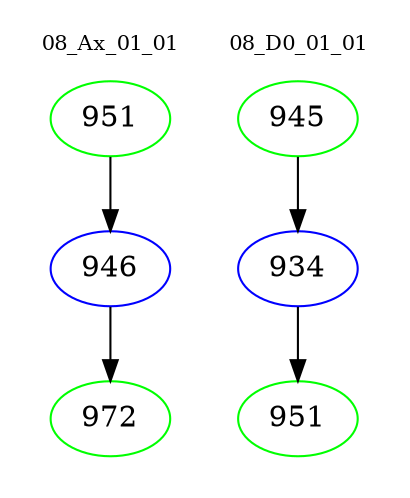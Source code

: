 digraph{
subgraph cluster_0 {
color = white
label = "08_Ax_01_01";
fontsize=10;
T0_951 [label="951", color="green"]
T0_951 -> T0_946 [color="black"]
T0_946 [label="946", color="blue"]
T0_946 -> T0_972 [color="black"]
T0_972 [label="972", color="green"]
}
subgraph cluster_1 {
color = white
label = "08_D0_01_01";
fontsize=10;
T1_945 [label="945", color="green"]
T1_945 -> T1_934 [color="black"]
T1_934 [label="934", color="blue"]
T1_934 -> T1_951 [color="black"]
T1_951 [label="951", color="green"]
}
}

